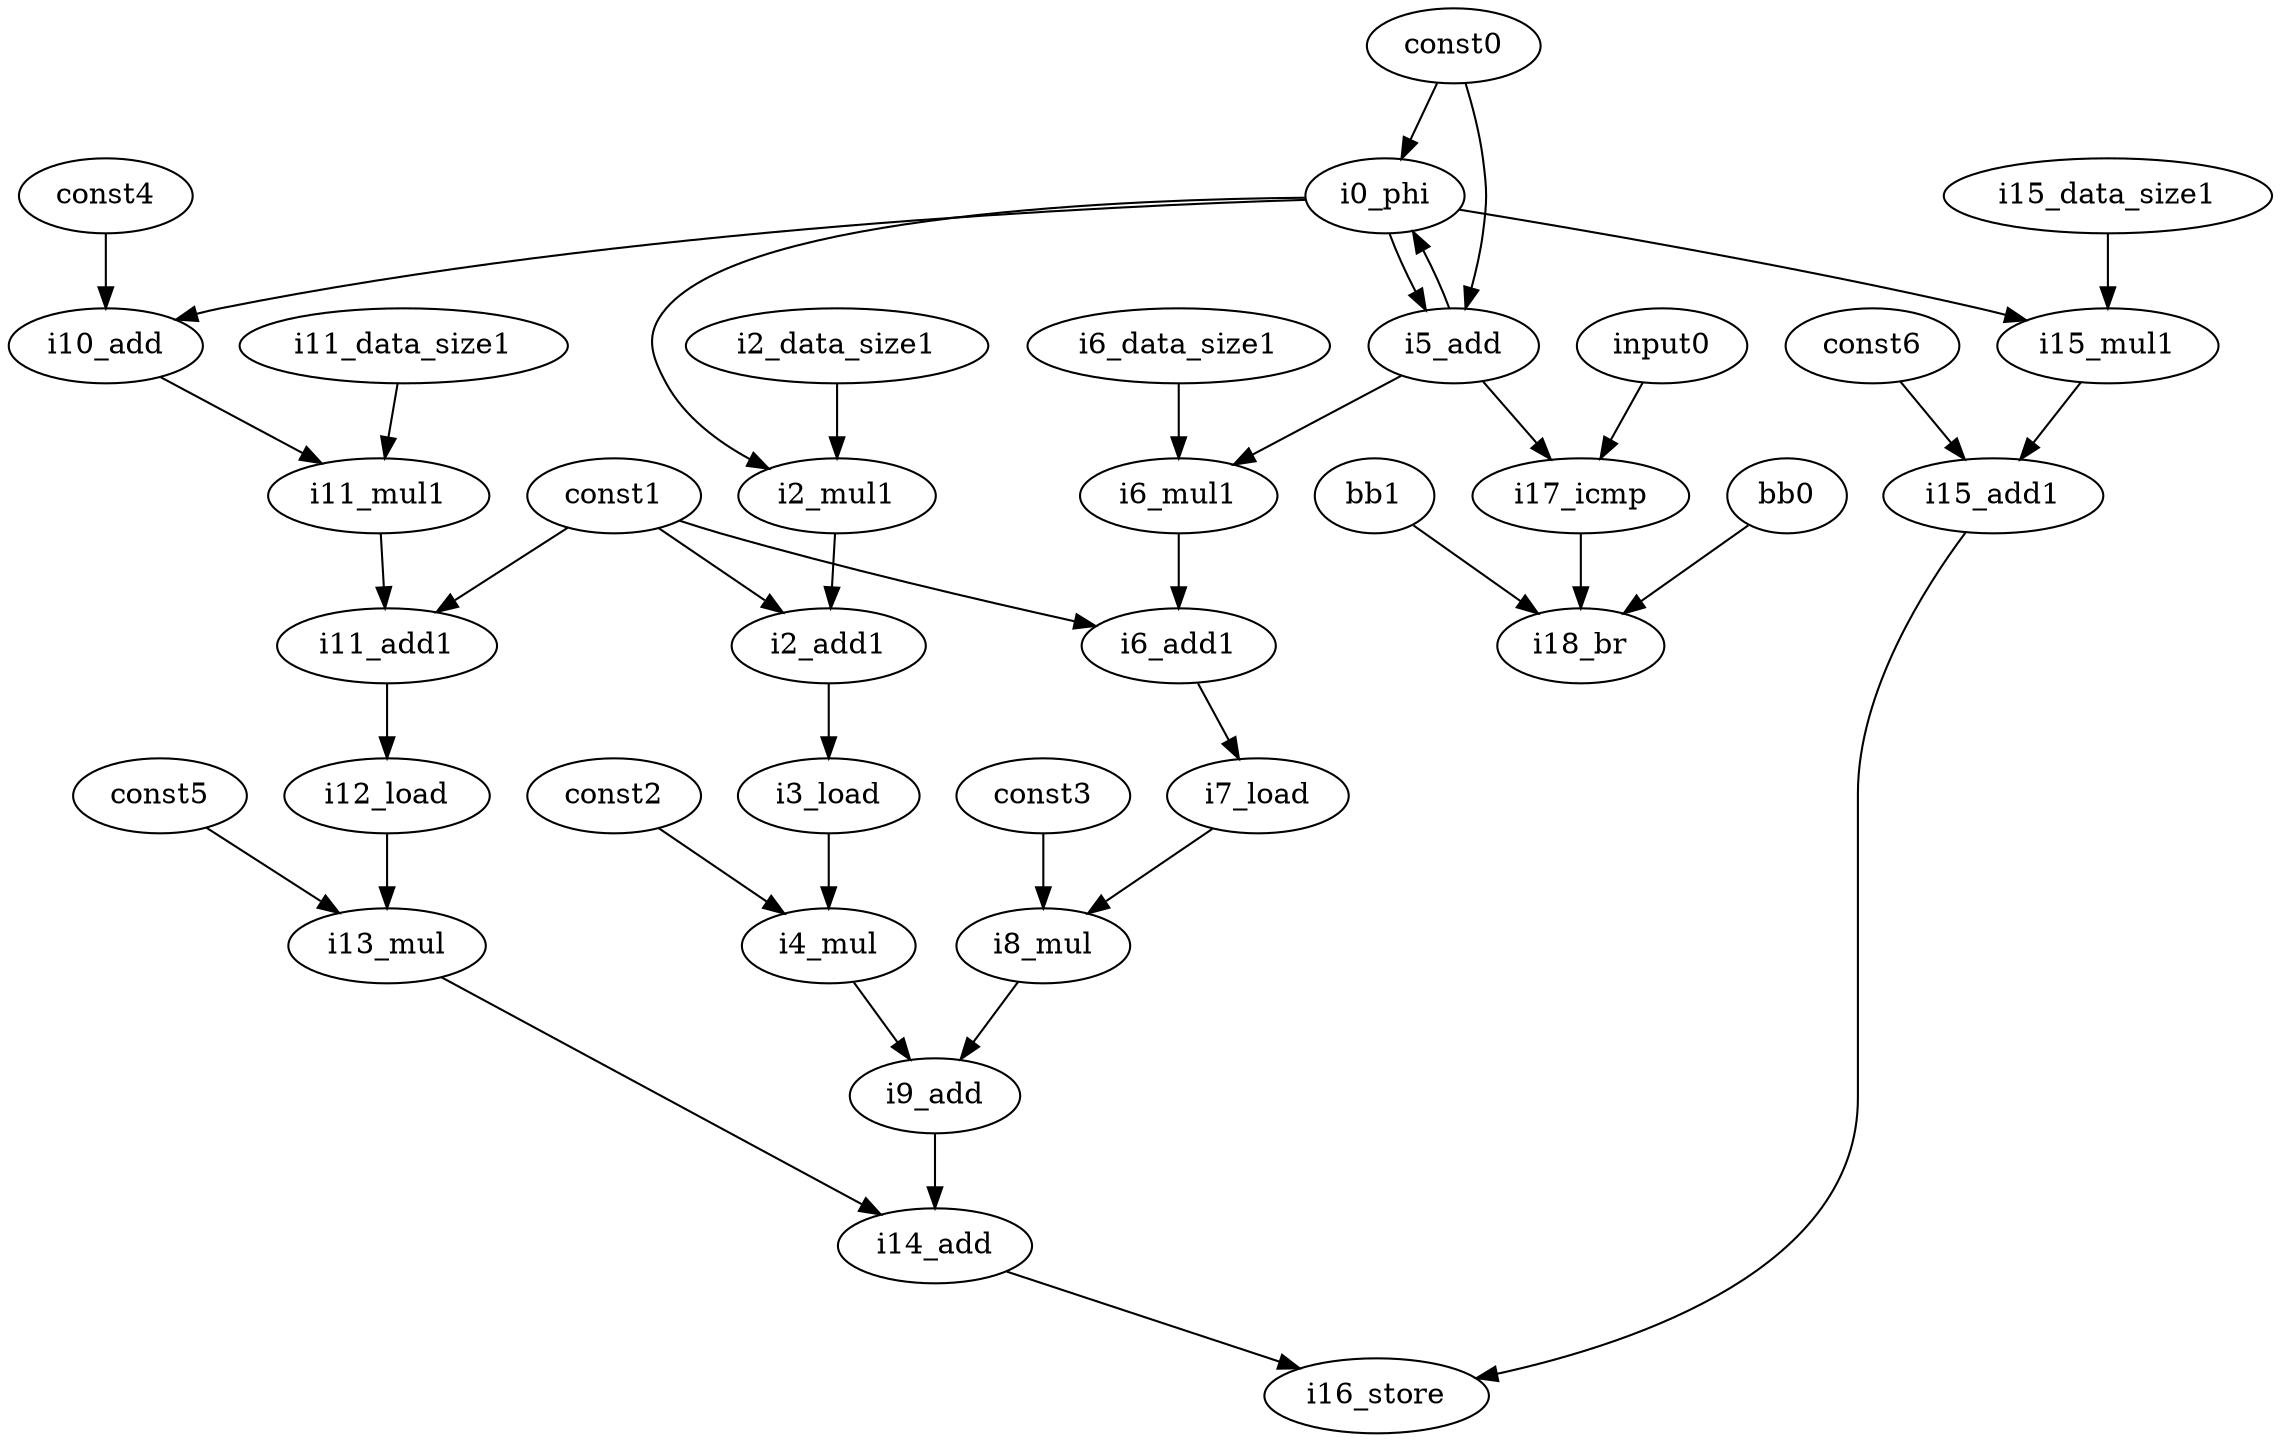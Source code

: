 digraph G {
    const0 [opcode=const, constVal="1"];
    i0_phi [opcode=phi];
    const1 [opcode=const, constVal="2560"];
    i2_data_size1 [opcode=const, constVal="4"];
    i2_mul1 [opcode=mul];
    i2_add1 [opcode=add];
    i3_load [opcode=load];
    const2 [opcode=const, constVal="10"];
    i4_mul [opcode=mul];
    i5_add [opcode=add];
    i6_data_size1 [opcode=const, constVal="4"];
    i6_mul1 [opcode=mul];
    i6_add1 [opcode=add];
    i7_load [opcode=load];
    const3 [opcode=const, constVal="20"];
    i8_mul [opcode=mul];
    i9_add [opcode=add];
    const4 [opcode=const, constVal="2"];
    i10_add [opcode=add];
    i11_data_size1 [opcode=const, constVal="4"];
    i11_mul1 [opcode=mul];
    i11_add1 [opcode=add];
    i12_load [opcode=load];
    const5 [opcode=const, constVal="3"];
    i13_mul [opcode=mul];
    i14_add [opcode=add];
    const6 [opcode=const, constVal="2816"];
    i15_data_size1 [opcode=const, constVal="4"];
    i15_mul1 [opcode=mul];
    i15_add1 [opcode=add];
    i16_store [opcode=store];
    input0 [opcode=input];
    i17_icmp [opcode=icmp];
    bb0 [opcode=input];
    bb1 [opcode=input];
    i18_br [opcode=br];
    const0 -> i0_phi [operand=LHS];
    const0 -> i5_add [operand=any2input];
    i0_phi -> i2_mul1 [operand=any2input];
    i0_phi -> i5_add [operand=any2input];
    i0_phi -> i10_add [operand=any2input];
    i0_phi -> i15_mul1 [operand=any2input];
    const1 -> i2_add1 [operand=any2input];
    const1 -> i6_add1 [operand=any2input];
    const1 -> i11_add1 [operand=any2input];
    i2_data_size1 -> i2_mul1 [operand=any2input];
    i2_mul1 -> i2_add1 [operand=any2input];
    i2_add1 -> i3_load [operand=addr];
    i3_load -> i4_mul [operand=any2input];
    const2 -> i4_mul [operand=any2input];
    i4_mul -> i9_add [operand=any2input];
    i5_add -> i0_phi [operand=RHS];
    i5_add -> i6_mul1 [operand=any2input];
    i5_add -> i17_icmp [operand=LHS];
    i6_data_size1 -> i6_mul1 [operand=any2input];
    i6_mul1 -> i6_add1 [operand=any2input];
    i6_add1 -> i7_load [operand=addr];
    i7_load -> i8_mul [operand=any2input];
    const3 -> i8_mul [operand=any2input];
    i8_mul -> i9_add [operand=any2input];
    i9_add -> i14_add [operand=any2input];
    const4 -> i10_add [operand=any2input];
    i10_add -> i11_mul1 [operand=any2input];
    i11_data_size1 -> i11_mul1 [operand=any2input];
    i11_mul1 -> i11_add1 [operand=any2input];
    i11_add1 -> i12_load [operand=addr];
    i12_load -> i13_mul [operand=any2input];
    const5 -> i13_mul [operand=any2input];
    i13_mul -> i14_add [operand=any2input];
    i14_add -> i16_store [operand=data];
    const6 -> i15_add1 [operand=any2input];
    i15_data_size1 -> i15_mul1 [operand=any2input];
    i15_mul1 -> i15_add1 [operand=any2input];
    i15_add1 -> i16_store [operand=addr];
    input0 -> i17_icmp [operand=RHS];
    i17_icmp -> i18_br [operand=branch_cond];
    bb0 -> i18_br [operand=branch_true];
    bb1 -> i18_br [operand=branch_false];
}
